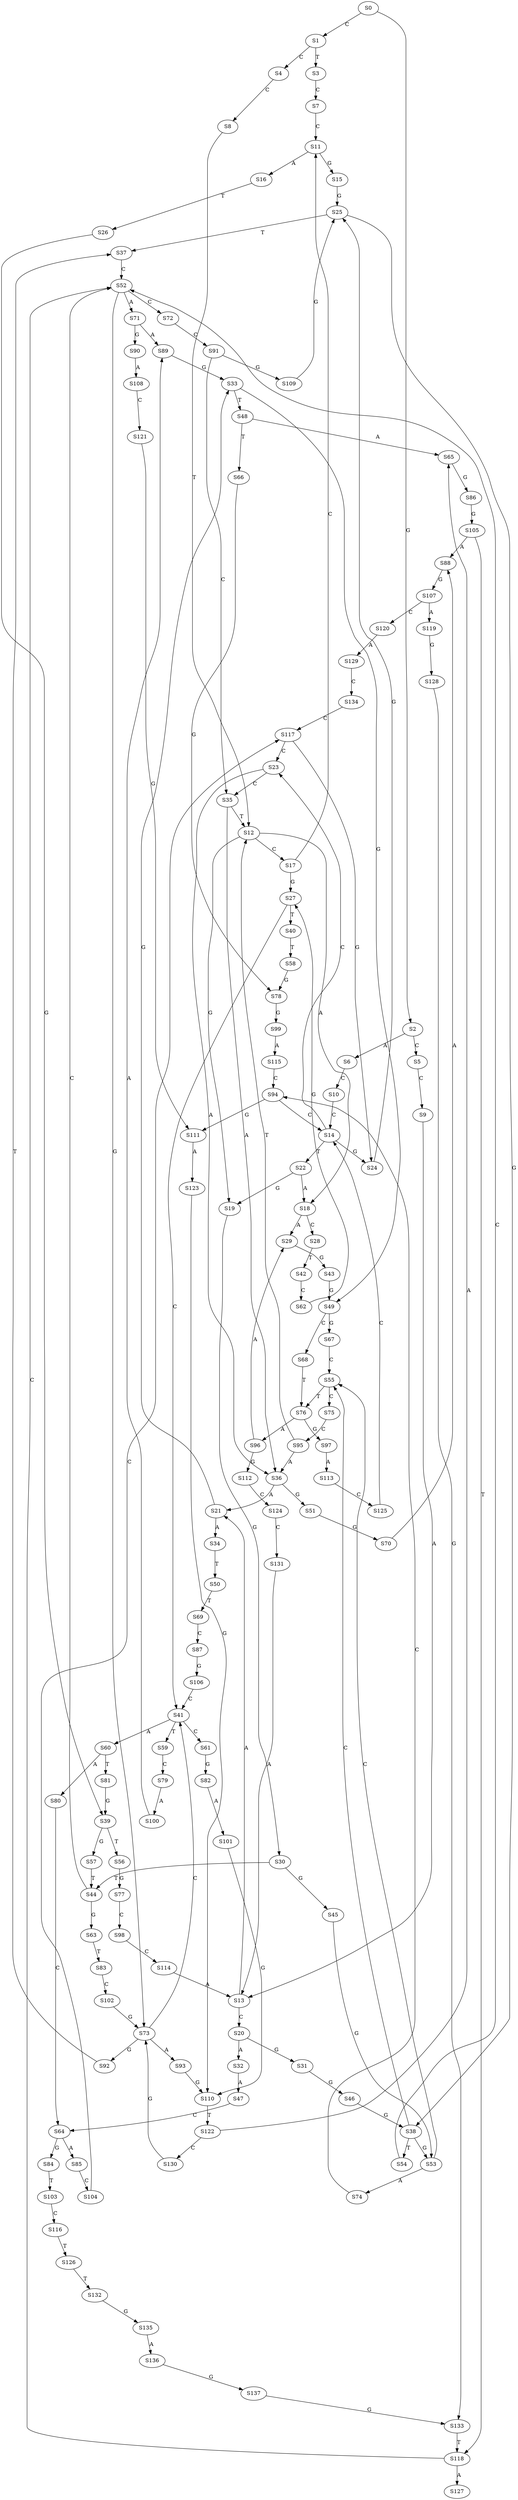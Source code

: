 strict digraph  {
	S0 -> S1 [ label = C ];
	S0 -> S2 [ label = G ];
	S1 -> S3 [ label = T ];
	S1 -> S4 [ label = C ];
	S2 -> S5 [ label = C ];
	S2 -> S6 [ label = A ];
	S3 -> S7 [ label = C ];
	S4 -> S8 [ label = C ];
	S5 -> S9 [ label = C ];
	S6 -> S10 [ label = C ];
	S7 -> S11 [ label = C ];
	S8 -> S12 [ label = T ];
	S9 -> S13 [ label = A ];
	S10 -> S14 [ label = C ];
	S11 -> S15 [ label = G ];
	S11 -> S16 [ label = A ];
	S12 -> S17 [ label = C ];
	S12 -> S18 [ label = A ];
	S12 -> S19 [ label = G ];
	S13 -> S20 [ label = C ];
	S13 -> S21 [ label = A ];
	S14 -> S22 [ label = T ];
	S14 -> S23 [ label = C ];
	S14 -> S24 [ label = G ];
	S15 -> S25 [ label = G ];
	S16 -> S26 [ label = T ];
	S17 -> S11 [ label = C ];
	S17 -> S27 [ label = G ];
	S18 -> S28 [ label = C ];
	S18 -> S29 [ label = A ];
	S19 -> S30 [ label = G ];
	S20 -> S31 [ label = G ];
	S20 -> S32 [ label = A ];
	S21 -> S33 [ label = G ];
	S21 -> S34 [ label = A ];
	S22 -> S19 [ label = G ];
	S22 -> S18 [ label = A ];
	S23 -> S35 [ label = C ];
	S23 -> S36 [ label = A ];
	S24 -> S25 [ label = G ];
	S25 -> S37 [ label = T ];
	S25 -> S38 [ label = G ];
	S26 -> S39 [ label = G ];
	S27 -> S40 [ label = T ];
	S27 -> S41 [ label = C ];
	S28 -> S42 [ label = T ];
	S29 -> S43 [ label = G ];
	S30 -> S44 [ label = T ];
	S30 -> S45 [ label = G ];
	S31 -> S46 [ label = G ];
	S32 -> S47 [ label = A ];
	S33 -> S48 [ label = T ];
	S33 -> S49 [ label = G ];
	S34 -> S50 [ label = T ];
	S35 -> S12 [ label = T ];
	S35 -> S36 [ label = A ];
	S36 -> S21 [ label = A ];
	S36 -> S51 [ label = G ];
	S37 -> S52 [ label = C ];
	S38 -> S53 [ label = G ];
	S38 -> S54 [ label = T ];
	S38 -> S55 [ label = C ];
	S39 -> S56 [ label = T ];
	S39 -> S57 [ label = G ];
	S40 -> S58 [ label = T ];
	S41 -> S59 [ label = T ];
	S41 -> S60 [ label = A ];
	S41 -> S61 [ label = C ];
	S42 -> S62 [ label = C ];
	S43 -> S49 [ label = G ];
	S44 -> S63 [ label = G ];
	S44 -> S52 [ label = C ];
	S45 -> S53 [ label = G ];
	S46 -> S38 [ label = G ];
	S47 -> S64 [ label = C ];
	S48 -> S65 [ label = A ];
	S48 -> S66 [ label = T ];
	S49 -> S67 [ label = G ];
	S49 -> S68 [ label = C ];
	S50 -> S69 [ label = T ];
	S51 -> S70 [ label = G ];
	S52 -> S71 [ label = A ];
	S52 -> S72 [ label = C ];
	S52 -> S73 [ label = G ];
	S53 -> S55 [ label = C ];
	S53 -> S74 [ label = A ];
	S54 -> S52 [ label = C ];
	S55 -> S75 [ label = C ];
	S55 -> S76 [ label = T ];
	S56 -> S77 [ label = G ];
	S57 -> S44 [ label = T ];
	S58 -> S78 [ label = G ];
	S59 -> S79 [ label = C ];
	S60 -> S80 [ label = A ];
	S60 -> S81 [ label = T ];
	S61 -> S82 [ label = G ];
	S62 -> S27 [ label = G ];
	S63 -> S83 [ label = T ];
	S64 -> S84 [ label = G ];
	S64 -> S85 [ label = A ];
	S65 -> S86 [ label = G ];
	S66 -> S78 [ label = G ];
	S67 -> S55 [ label = C ];
	S68 -> S76 [ label = T ];
	S69 -> S87 [ label = C ];
	S70 -> S88 [ label = A ];
	S71 -> S89 [ label = A ];
	S71 -> S90 [ label = G ];
	S72 -> S91 [ label = C ];
	S73 -> S92 [ label = G ];
	S73 -> S41 [ label = C ];
	S73 -> S93 [ label = A ];
	S74 -> S94 [ label = C ];
	S75 -> S95 [ label = C ];
	S76 -> S96 [ label = A ];
	S76 -> S97 [ label = G ];
	S77 -> S98 [ label = C ];
	S78 -> S99 [ label = G ];
	S79 -> S100 [ label = A ];
	S80 -> S64 [ label = C ];
	S81 -> S39 [ label = G ];
	S82 -> S101 [ label = A ];
	S83 -> S102 [ label = C ];
	S84 -> S103 [ label = T ];
	S85 -> S104 [ label = C ];
	S86 -> S105 [ label = G ];
	S87 -> S106 [ label = G ];
	S88 -> S107 [ label = G ];
	S89 -> S33 [ label = G ];
	S90 -> S108 [ label = A ];
	S91 -> S109 [ label = G ];
	S91 -> S35 [ label = C ];
	S92 -> S37 [ label = T ];
	S93 -> S110 [ label = G ];
	S94 -> S14 [ label = C ];
	S94 -> S111 [ label = G ];
	S95 -> S12 [ label = T ];
	S95 -> S36 [ label = A ];
	S96 -> S112 [ label = G ];
	S96 -> S29 [ label = A ];
	S97 -> S113 [ label = A ];
	S98 -> S114 [ label = C ];
	S99 -> S115 [ label = A ];
	S100 -> S89 [ label = A ];
	S101 -> S110 [ label = G ];
	S102 -> S73 [ label = G ];
	S103 -> S116 [ label = C ];
	S104 -> S117 [ label = C ];
	S105 -> S88 [ label = A ];
	S105 -> S118 [ label = T ];
	S106 -> S41 [ label = C ];
	S107 -> S119 [ label = A ];
	S107 -> S120 [ label = C ];
	S108 -> S121 [ label = C ];
	S109 -> S25 [ label = G ];
	S110 -> S122 [ label = T ];
	S111 -> S123 [ label = A ];
	S112 -> S124 [ label = C ];
	S113 -> S125 [ label = C ];
	S114 -> S13 [ label = A ];
	S115 -> S94 [ label = C ];
	S116 -> S126 [ label = T ];
	S117 -> S24 [ label = G ];
	S117 -> S23 [ label = C ];
	S118 -> S127 [ label = A ];
	S118 -> S52 [ label = C ];
	S119 -> S128 [ label = G ];
	S120 -> S129 [ label = A ];
	S121 -> S111 [ label = G ];
	S122 -> S130 [ label = C ];
	S122 -> S65 [ label = A ];
	S123 -> S110 [ label = G ];
	S124 -> S131 [ label = C ];
	S125 -> S14 [ label = C ];
	S126 -> S132 [ label = T ];
	S128 -> S133 [ label = G ];
	S129 -> S134 [ label = C ];
	S130 -> S73 [ label = G ];
	S131 -> S13 [ label = A ];
	S132 -> S135 [ label = G ];
	S133 -> S118 [ label = T ];
	S134 -> S117 [ label = C ];
	S135 -> S136 [ label = A ];
	S136 -> S137 [ label = G ];
	S137 -> S133 [ label = G ];
}
